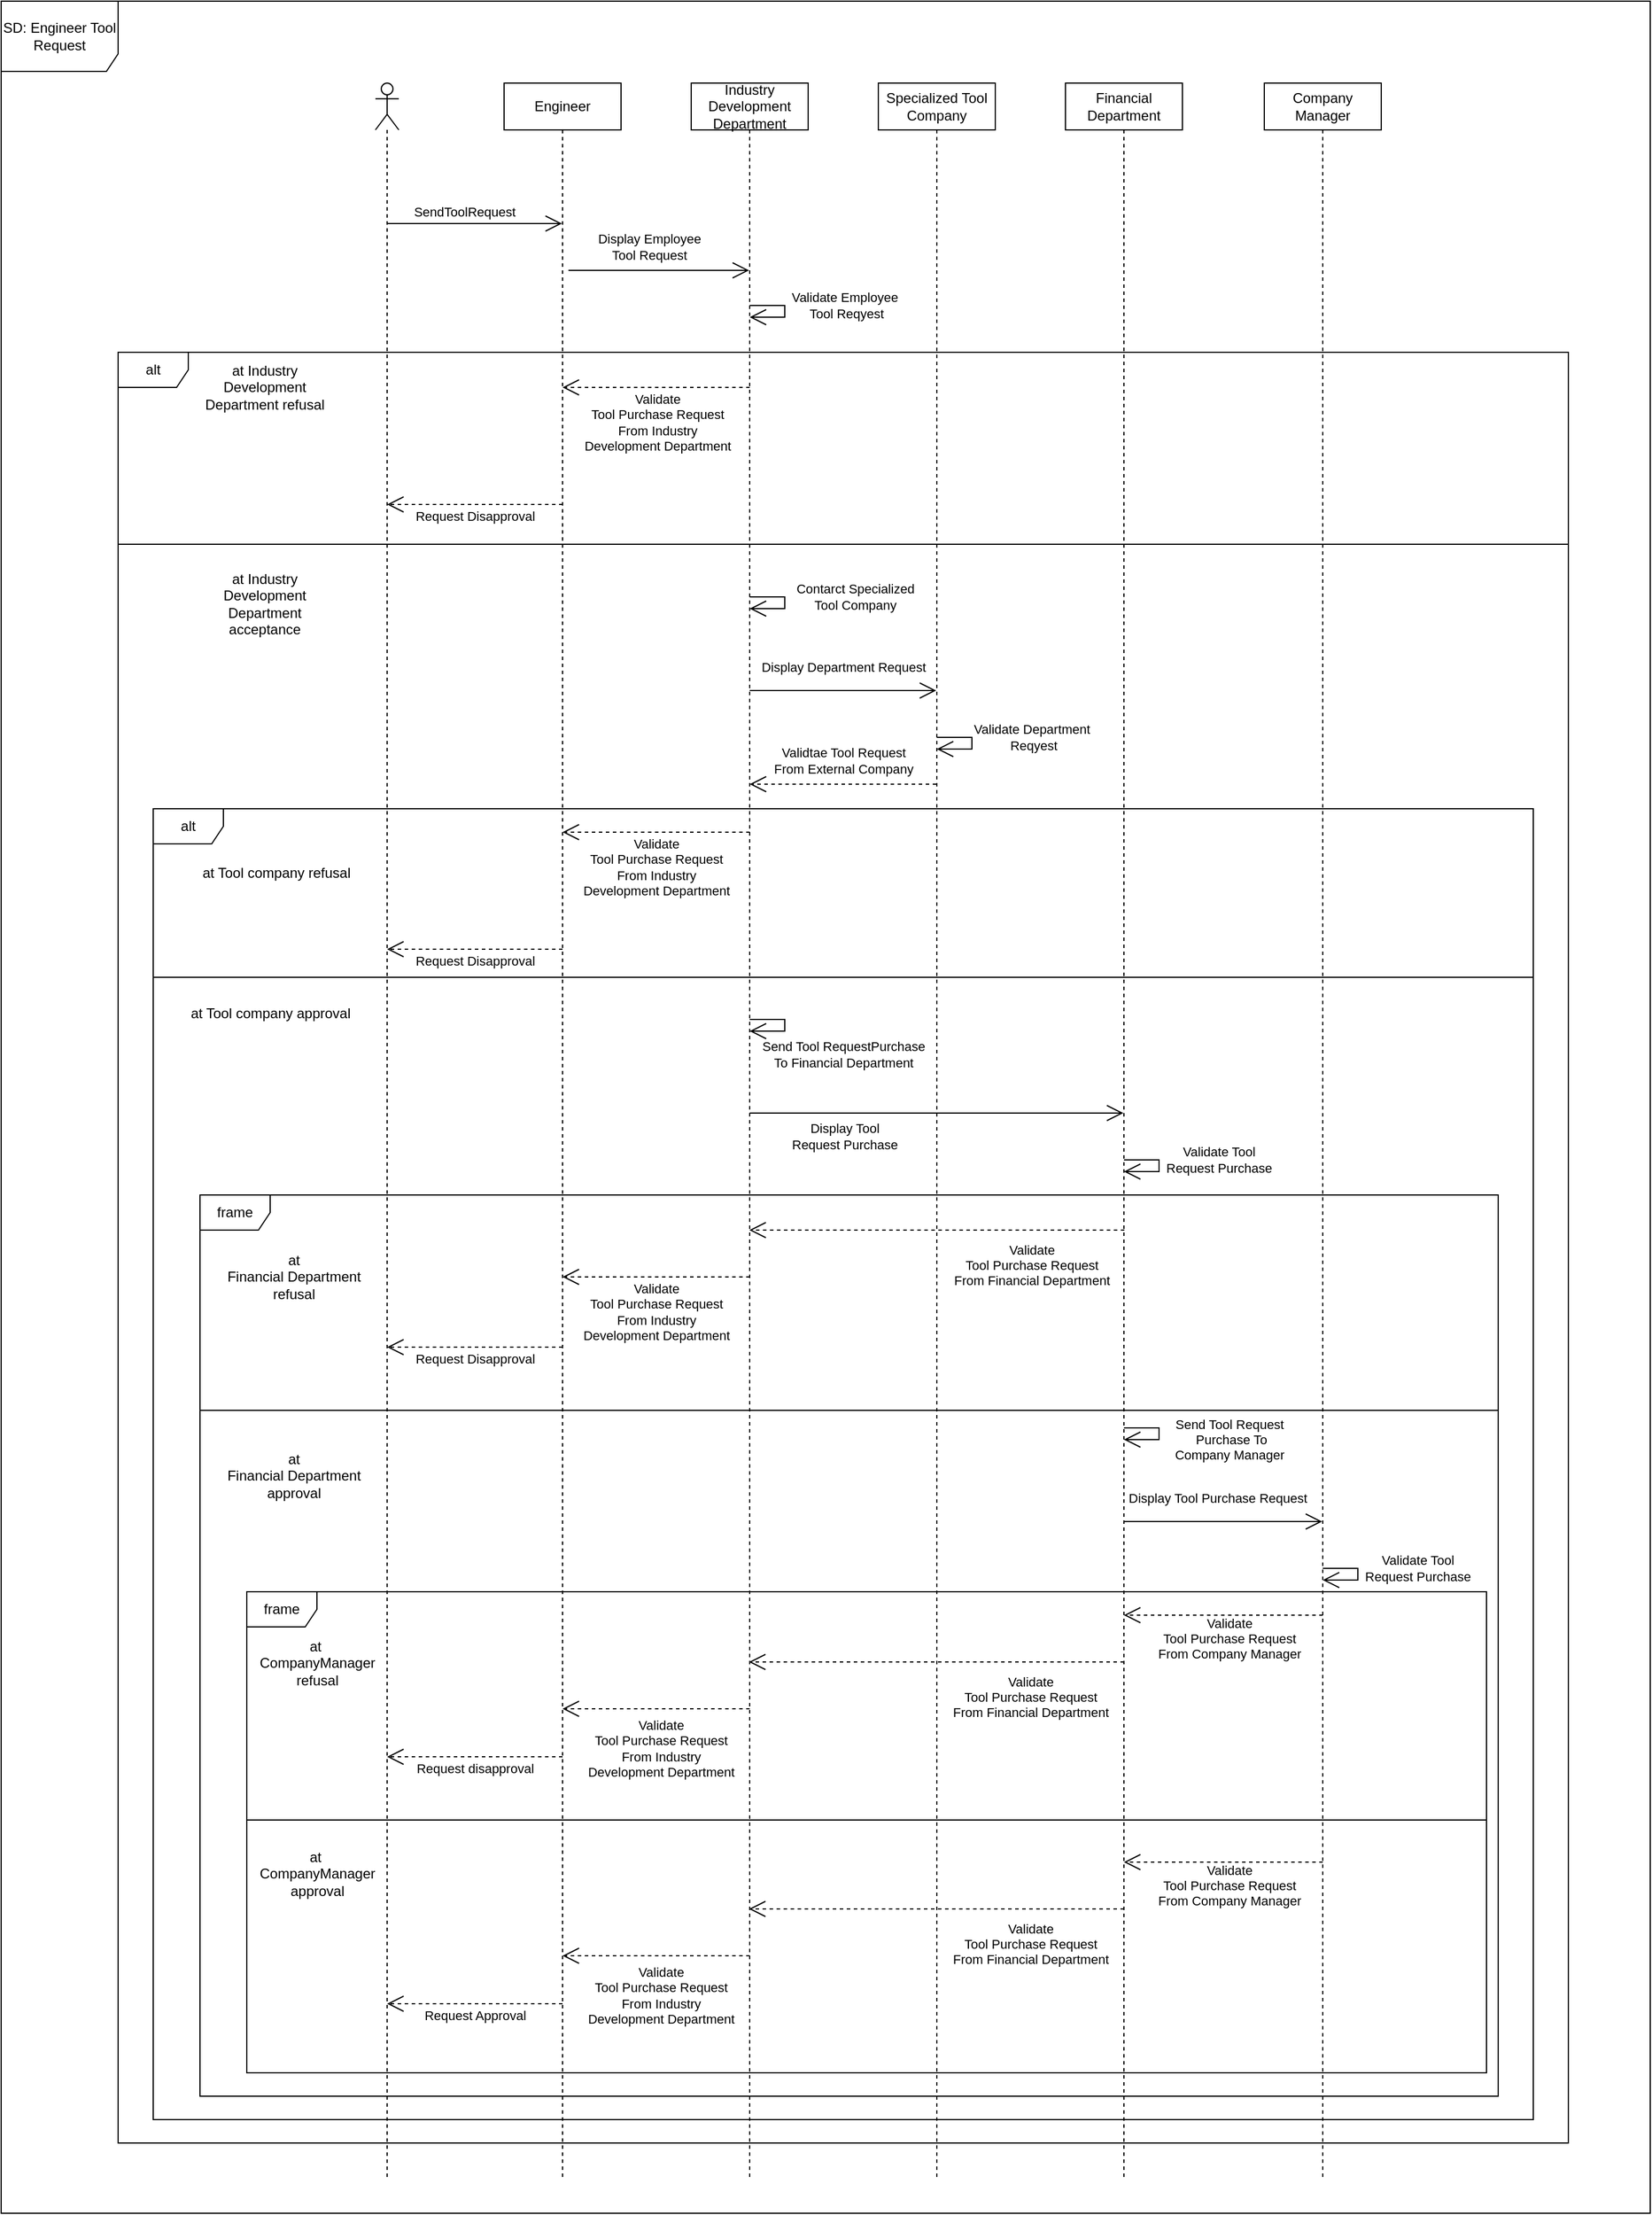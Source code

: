 <mxfile version="21.1.2" type="device">
  <diagram name="Page-1" id="6dIIGfzA1pdvOjAw48jw">
    <mxGraphModel dx="3545" dy="2050" grid="1" gridSize="10" guides="1" tooltips="1" connect="1" arrows="1" fold="1" page="1" pageScale="1" pageWidth="5000" pageHeight="5000" math="0" shadow="0">
      <root>
        <mxCell id="0" />
        <mxCell id="1" parent="0" />
        <mxCell id="KE9948br8B84KFf-CvC7-3" value="Engineer" style="shape=umlLifeline;perimeter=lifelinePerimeter;whiteSpace=wrap;html=1;container=1;dropTarget=0;collapsible=0;recursiveResize=0;outlineConnect=0;portConstraint=eastwest;newEdgeStyle={&quot;edgeStyle&quot;:&quot;elbowEdgeStyle&quot;,&quot;elbow&quot;:&quot;vertical&quot;,&quot;curved&quot;:0,&quot;rounded&quot;:0};" vertex="1" parent="1">
          <mxGeometry x="500" y="80" width="100" height="1790" as="geometry" />
        </mxCell>
        <mxCell id="KE9948br8B84KFf-CvC7-1" value="" style="shape=umlLifeline;perimeter=lifelinePerimeter;whiteSpace=wrap;html=1;container=1;dropTarget=0;collapsible=0;recursiveResize=0;outlineConnect=0;portConstraint=eastwest;newEdgeStyle={&quot;edgeStyle&quot;:&quot;elbowEdgeStyle&quot;,&quot;elbow&quot;:&quot;vertical&quot;,&quot;curved&quot;:0,&quot;rounded&quot;:0};participant=umlActor;" vertex="1" parent="1">
          <mxGeometry x="390" y="80" width="20" height="1790" as="geometry" />
        </mxCell>
        <mxCell id="KE9948br8B84KFf-CvC7-4" value="Industry Development Department" style="shape=umlLifeline;perimeter=lifelinePerimeter;whiteSpace=wrap;html=1;container=1;dropTarget=0;collapsible=0;recursiveResize=0;outlineConnect=0;portConstraint=eastwest;newEdgeStyle={&quot;edgeStyle&quot;:&quot;elbowEdgeStyle&quot;,&quot;elbow&quot;:&quot;vertical&quot;,&quot;curved&quot;:0,&quot;rounded&quot;:0};" vertex="1" parent="1">
          <mxGeometry x="660" y="80" width="100" height="1790" as="geometry" />
        </mxCell>
        <mxCell id="KE9948br8B84KFf-CvC7-5" value="Specialized Tool Company" style="shape=umlLifeline;perimeter=lifelinePerimeter;whiteSpace=wrap;html=1;container=1;dropTarget=0;collapsible=0;recursiveResize=0;outlineConnect=0;portConstraint=eastwest;newEdgeStyle={&quot;edgeStyle&quot;:&quot;elbowEdgeStyle&quot;,&quot;elbow&quot;:&quot;vertical&quot;,&quot;curved&quot;:0,&quot;rounded&quot;:0};" vertex="1" parent="1">
          <mxGeometry x="820" y="80" width="100" height="1790" as="geometry" />
        </mxCell>
        <mxCell id="KE9948br8B84KFf-CvC7-6" value="Financial Department" style="shape=umlLifeline;perimeter=lifelinePerimeter;whiteSpace=wrap;html=1;container=1;dropTarget=0;collapsible=0;recursiveResize=0;outlineConnect=0;portConstraint=eastwest;newEdgeStyle={&quot;edgeStyle&quot;:&quot;elbowEdgeStyle&quot;,&quot;elbow&quot;:&quot;vertical&quot;,&quot;curved&quot;:0,&quot;rounded&quot;:0};" vertex="1" parent="1">
          <mxGeometry x="980" y="80" width="100" height="1790" as="geometry" />
        </mxCell>
        <mxCell id="KE9948br8B84KFf-CvC7-7" value="Company Manager" style="shape=umlLifeline;perimeter=lifelinePerimeter;whiteSpace=wrap;html=1;container=1;dropTarget=0;collapsible=0;recursiveResize=0;outlineConnect=0;portConstraint=eastwest;newEdgeStyle={&quot;edgeStyle&quot;:&quot;elbowEdgeStyle&quot;,&quot;elbow&quot;:&quot;vertical&quot;,&quot;curved&quot;:0,&quot;rounded&quot;:0};" vertex="1" parent="1">
          <mxGeometry x="1150" y="80" width="100" height="1790" as="geometry" />
        </mxCell>
        <mxCell id="KE9948br8B84KFf-CvC7-10" value="" style="endArrow=open;endFill=1;endSize=12;html=1;rounded=0;" edge="1" parent="1">
          <mxGeometry width="160" relative="1" as="geometry">
            <mxPoint x="400.024" y="200" as="sourcePoint" />
            <mxPoint x="549.5" y="200" as="targetPoint" />
          </mxGeometry>
        </mxCell>
        <mxCell id="KE9948br8B84KFf-CvC7-11" value="SendToolRequest" style="edgeLabel;html=1;align=center;verticalAlign=middle;resizable=0;points=[];" vertex="1" connectable="0" parent="KE9948br8B84KFf-CvC7-10">
          <mxGeometry x="-0.208" y="1" relative="1" as="geometry">
            <mxPoint x="7" y="-9" as="offset" />
          </mxGeometry>
        </mxCell>
        <mxCell id="KE9948br8B84KFf-CvC7-16" value="" style="endArrow=open;endFill=1;endSize=12;html=1;rounded=0;" edge="1" parent="1">
          <mxGeometry width="160" relative="1" as="geometry">
            <mxPoint x="555" y="240" as="sourcePoint" />
            <mxPoint x="709.48" y="240" as="targetPoint" />
          </mxGeometry>
        </mxCell>
        <mxCell id="KE9948br8B84KFf-CvC7-73" value="Display Employee&lt;br style=&quot;border-color: var(--border-color);&quot;&gt;Tool Request" style="edgeLabel;html=1;align=center;verticalAlign=middle;resizable=0;points=[];" vertex="1" connectable="0" parent="KE9948br8B84KFf-CvC7-16">
          <mxGeometry x="-0.115" relative="1" as="geometry">
            <mxPoint y="-20" as="offset" />
          </mxGeometry>
        </mxCell>
        <mxCell id="KE9948br8B84KFf-CvC7-20" value="" style="endArrow=open;endFill=1;endSize=12;html=1;rounded=0;" edge="1" parent="1" target="KE9948br8B84KFf-CvC7-4">
          <mxGeometry width="160" relative="1" as="geometry">
            <mxPoint x="710" y="270" as="sourcePoint" />
            <mxPoint x="780" y="320" as="targetPoint" />
            <Array as="points">
              <mxPoint x="740" y="270" />
              <mxPoint x="740" y="280" />
            </Array>
          </mxGeometry>
        </mxCell>
        <mxCell id="KE9948br8B84KFf-CvC7-21" value="Validate Employee&lt;br&gt;&amp;nbsp;Tool Reqyest" style="edgeLabel;html=1;align=center;verticalAlign=middle;resizable=0;points=[];" vertex="1" connectable="0" parent="KE9948br8B84KFf-CvC7-20">
          <mxGeometry x="-0.208" y="1" relative="1" as="geometry">
            <mxPoint x="53" y="1" as="offset" />
          </mxGeometry>
        </mxCell>
        <mxCell id="KE9948br8B84KFf-CvC7-24" value="" style="endArrow=open;endFill=1;endSize=12;html=1;rounded=0;" edge="1" parent="1">
          <mxGeometry width="160" relative="1" as="geometry">
            <mxPoint x="710" y="519" as="sourcePoint" />
            <mxPoint x="710" y="529" as="targetPoint" />
            <Array as="points">
              <mxPoint x="740" y="519" />
              <mxPoint x="740" y="529" />
            </Array>
          </mxGeometry>
        </mxCell>
        <mxCell id="KE9948br8B84KFf-CvC7-25" value="Contarct Specialized&lt;br&gt;Tool Company" style="edgeLabel;html=1;align=center;verticalAlign=middle;resizable=0;points=[];" vertex="1" connectable="0" parent="KE9948br8B84KFf-CvC7-24">
          <mxGeometry x="-0.208" y="1" relative="1" as="geometry">
            <mxPoint x="62" y="1" as="offset" />
          </mxGeometry>
        </mxCell>
        <mxCell id="KE9948br8B84KFf-CvC7-26" value="" style="endArrow=open;endFill=1;endSize=12;html=1;rounded=0;" edge="1" parent="1">
          <mxGeometry width="160" relative="1" as="geometry">
            <mxPoint x="710" y="599" as="sourcePoint" />
            <mxPoint x="869.48" y="599" as="targetPoint" />
          </mxGeometry>
        </mxCell>
        <mxCell id="KE9948br8B84KFf-CvC7-27" value="Display Department Request" style="edgeLabel;html=1;align=center;verticalAlign=middle;resizable=0;points=[];" vertex="1" connectable="0" parent="KE9948br8B84KFf-CvC7-26">
          <mxGeometry x="-0.208" y="1" relative="1" as="geometry">
            <mxPoint x="17" y="-19" as="offset" />
          </mxGeometry>
        </mxCell>
        <mxCell id="KE9948br8B84KFf-CvC7-28" value="" style="endArrow=open;endFill=1;endSize=12;html=1;rounded=0;" edge="1" parent="1">
          <mxGeometry width="160" relative="1" as="geometry">
            <mxPoint x="870" y="639" as="sourcePoint" />
            <mxPoint x="870" y="649" as="targetPoint" />
            <Array as="points">
              <mxPoint x="900" y="639" />
              <mxPoint x="900" y="649" />
            </Array>
          </mxGeometry>
        </mxCell>
        <mxCell id="KE9948br8B84KFf-CvC7-29" value="Validate Department&lt;br&gt;&amp;nbsp;Reqyest" style="edgeLabel;html=1;align=center;verticalAlign=middle;resizable=0;points=[];" vertex="1" connectable="0" parent="KE9948br8B84KFf-CvC7-28">
          <mxGeometry x="-0.208" y="1" relative="1" as="geometry">
            <mxPoint x="53" y="1" as="offset" />
          </mxGeometry>
        </mxCell>
        <mxCell id="KE9948br8B84KFf-CvC7-30" value="Validtae Tool Request&lt;br&gt;From External Company" style="endArrow=open;endSize=12;dashed=1;html=1;rounded=0;" edge="1" parent="1">
          <mxGeometry x="-0.003" y="-20" width="160" relative="1" as="geometry">
            <mxPoint x="869.5" y="679" as="sourcePoint" />
            <mxPoint x="710.024" y="679" as="targetPoint" />
            <mxPoint as="offset" />
          </mxGeometry>
        </mxCell>
        <mxCell id="KE9948br8B84KFf-CvC7-32" value="" style="endArrow=open;endFill=1;endSize=12;html=1;rounded=0;" edge="1" parent="1">
          <mxGeometry width="160" relative="1" as="geometry">
            <mxPoint x="710" y="880" as="sourcePoint" />
            <mxPoint x="710" y="890" as="targetPoint" />
            <Array as="points">
              <mxPoint x="740" y="880" />
              <mxPoint x="740" y="890" />
            </Array>
          </mxGeometry>
        </mxCell>
        <mxCell id="KE9948br8B84KFf-CvC7-33" value="Send Tool RequestPurchase &lt;br&gt;To Financial Department" style="edgeLabel;html=1;align=center;verticalAlign=middle;resizable=0;points=[];" vertex="1" connectable="0" parent="KE9948br8B84KFf-CvC7-32">
          <mxGeometry x="-0.208" y="1" relative="1" as="geometry">
            <mxPoint x="52" y="31" as="offset" />
          </mxGeometry>
        </mxCell>
        <mxCell id="KE9948br8B84KFf-CvC7-34" value="" style="endArrow=open;endFill=1;endSize=12;html=1;rounded=0;" edge="1" parent="1">
          <mxGeometry width="160" relative="1" as="geometry">
            <mxPoint x="710" y="960" as="sourcePoint" />
            <mxPoint x="1029.5" y="960" as="targetPoint" />
          </mxGeometry>
        </mxCell>
        <mxCell id="KE9948br8B84KFf-CvC7-35" value="Display Tool &lt;br&gt;Request Purchase" style="edgeLabel;html=1;align=center;verticalAlign=middle;resizable=0;points=[];" vertex="1" connectable="0" parent="KE9948br8B84KFf-CvC7-34">
          <mxGeometry x="-0.208" y="1" relative="1" as="geometry">
            <mxPoint x="-46" y="21" as="offset" />
          </mxGeometry>
        </mxCell>
        <mxCell id="KE9948br8B84KFf-CvC7-36" value="" style="endArrow=open;endFill=1;endSize=12;html=1;rounded=0;" edge="1" parent="1">
          <mxGeometry width="160" relative="1" as="geometry">
            <mxPoint x="1030" y="1000" as="sourcePoint" />
            <mxPoint x="1030" y="1010" as="targetPoint" />
            <Array as="points">
              <mxPoint x="1060" y="1000" />
              <mxPoint x="1060" y="1010" />
            </Array>
          </mxGeometry>
        </mxCell>
        <mxCell id="KE9948br8B84KFf-CvC7-37" value="Validate Tool &lt;br&gt;Request Purchase" style="edgeLabel;html=1;align=center;verticalAlign=middle;resizable=0;points=[];" vertex="1" connectable="0" parent="KE9948br8B84KFf-CvC7-36">
          <mxGeometry x="-0.208" y="1" relative="1" as="geometry">
            <mxPoint x="53" y="1" as="offset" />
          </mxGeometry>
        </mxCell>
        <mxCell id="KE9948br8B84KFf-CvC7-41" value="" style="endArrow=open;endFill=1;endSize=12;html=1;rounded=0;" edge="1" parent="1">
          <mxGeometry width="160" relative="1" as="geometry">
            <mxPoint x="1030" y="1229" as="sourcePoint" />
            <mxPoint x="1030" y="1239" as="targetPoint" />
            <Array as="points">
              <mxPoint x="1060" y="1229" />
              <mxPoint x="1060" y="1239" />
            </Array>
          </mxGeometry>
        </mxCell>
        <mxCell id="KE9948br8B84KFf-CvC7-42" value="Send Tool Request&lt;br&gt;&amp;nbsp;Purchase To &lt;br&gt;Company Manager" style="edgeLabel;html=1;align=center;verticalAlign=middle;resizable=0;points=[];" vertex="1" connectable="0" parent="KE9948br8B84KFf-CvC7-41">
          <mxGeometry x="-0.208" y="1" relative="1" as="geometry">
            <mxPoint x="62" y="11" as="offset" />
          </mxGeometry>
        </mxCell>
        <mxCell id="KE9948br8B84KFf-CvC7-43" value="" style="endArrow=open;endFill=1;endSize=12;html=1;rounded=0;" edge="1" parent="1">
          <mxGeometry width="160" relative="1" as="geometry">
            <mxPoint x="1030" y="1309" as="sourcePoint" />
            <mxPoint x="1199.5" y="1309" as="targetPoint" />
          </mxGeometry>
        </mxCell>
        <mxCell id="KE9948br8B84KFf-CvC7-44" value="Display Tool Purchase Request" style="edgeLabel;html=1;align=center;verticalAlign=middle;resizable=0;points=[];" vertex="1" connectable="0" parent="KE9948br8B84KFf-CvC7-43">
          <mxGeometry x="-0.208" y="1" relative="1" as="geometry">
            <mxPoint x="13" y="-19" as="offset" />
          </mxGeometry>
        </mxCell>
        <mxCell id="KE9948br8B84KFf-CvC7-45" value="" style="endArrow=open;endFill=1;endSize=12;html=1;rounded=0;" edge="1" parent="1">
          <mxGeometry width="160" relative="1" as="geometry">
            <mxPoint x="1200" y="1349" as="sourcePoint" />
            <mxPoint x="1200" y="1359" as="targetPoint" />
            <Array as="points">
              <mxPoint x="1230" y="1349" />
              <mxPoint x="1230" y="1359" />
            </Array>
          </mxGeometry>
        </mxCell>
        <mxCell id="KE9948br8B84KFf-CvC7-46" value="Validate Tool &lt;br&gt;Request Purchase" style="edgeLabel;html=1;align=center;verticalAlign=middle;resizable=0;points=[];" vertex="1" connectable="0" parent="KE9948br8B84KFf-CvC7-45">
          <mxGeometry x="-0.208" y="1" relative="1" as="geometry">
            <mxPoint x="53" y="1" as="offset" />
          </mxGeometry>
        </mxCell>
        <mxCell id="KE9948br8B84KFf-CvC7-47" value="" style="endArrow=open;endFill=1;endSize=12;html=1;rounded=0;dashed=1;" edge="1" parent="1">
          <mxGeometry width="160" relative="1" as="geometry">
            <mxPoint x="1200" y="1389" as="sourcePoint" />
            <mxPoint x="1030" y="1389" as="targetPoint" />
          </mxGeometry>
        </mxCell>
        <mxCell id="KE9948br8B84KFf-CvC7-48" value="Validate &lt;br&gt;Tool Purchase Request &lt;br&gt;From Company Manager" style="edgeLabel;html=1;align=center;verticalAlign=middle;resizable=0;points=[];" vertex="1" connectable="0" parent="KE9948br8B84KFf-CvC7-47">
          <mxGeometry x="-0.208" y="1" relative="1" as="geometry">
            <mxPoint x="-13" y="19" as="offset" />
          </mxGeometry>
        </mxCell>
        <mxCell id="KE9948br8B84KFf-CvC7-49" value="" style="endArrow=open;endFill=1;endSize=12;html=1;rounded=0;dashed=1;" edge="1" parent="1">
          <mxGeometry width="160" relative="1" as="geometry">
            <mxPoint x="1030" y="1429" as="sourcePoint" />
            <mxPoint x="709.389" y="1429" as="targetPoint" />
          </mxGeometry>
        </mxCell>
        <mxCell id="KE9948br8B84KFf-CvC7-50" value="Validate &lt;br&gt;Tool Purchase Request &lt;br&gt;From Financial Department" style="edgeLabel;html=1;align=center;verticalAlign=middle;resizable=0;points=[];" vertex="1" connectable="0" parent="KE9948br8B84KFf-CvC7-49">
          <mxGeometry x="-0.208" y="1" relative="1" as="geometry">
            <mxPoint x="47" y="29" as="offset" />
          </mxGeometry>
        </mxCell>
        <mxCell id="KE9948br8B84KFf-CvC7-51" value="" style="endArrow=open;endFill=1;endSize=12;html=1;rounded=0;dashed=1;" edge="1" parent="1">
          <mxGeometry width="160" relative="1" as="geometry">
            <mxPoint x="710" y="1469" as="sourcePoint" />
            <mxPoint x="550" y="1469" as="targetPoint" />
          </mxGeometry>
        </mxCell>
        <mxCell id="KE9948br8B84KFf-CvC7-52" value="Validate &lt;br&gt;Tool Purchase Request &lt;br&gt;From Industry &lt;br&gt;Development Department" style="edgeLabel;html=1;align=center;verticalAlign=middle;resizable=0;points=[];" vertex="1" connectable="0" parent="KE9948br8B84KFf-CvC7-51">
          <mxGeometry x="-0.208" y="1" relative="1" as="geometry">
            <mxPoint x="-13" y="33" as="offset" />
          </mxGeometry>
        </mxCell>
        <mxCell id="KE9948br8B84KFf-CvC7-54" value="" style="endArrow=open;endFill=1;endSize=12;html=1;rounded=0;" edge="1" parent="1">
          <mxGeometry width="160" relative="1" as="geometry">
            <mxPoint x="549.389" y="1489" as="sourcePoint" />
            <mxPoint x="550" y="1489" as="targetPoint" />
          </mxGeometry>
        </mxCell>
        <mxCell id="KE9948br8B84KFf-CvC7-62" value="alt" style="shape=umlFrame;whiteSpace=wrap;html=1;pointerEvents=0;" vertex="1" parent="1">
          <mxGeometry x="170" y="310" width="1240" height="1530" as="geometry" />
        </mxCell>
        <mxCell id="KE9948br8B84KFf-CvC7-63" value="" style="endArrow=open;endFill=1;endSize=12;html=1;rounded=0;dashed=1;" edge="1" parent="1">
          <mxGeometry width="160" relative="1" as="geometry">
            <mxPoint x="710" y="340" as="sourcePoint" />
            <mxPoint x="550" y="340" as="targetPoint" />
          </mxGeometry>
        </mxCell>
        <mxCell id="KE9948br8B84KFf-CvC7-64" value="Validate &lt;br&gt;Tool Purchase Request &lt;br&gt;From Industry &lt;br&gt;Development Department" style="edgeLabel;html=1;align=center;verticalAlign=middle;resizable=0;points=[];" vertex="1" connectable="0" parent="KE9948br8B84KFf-CvC7-63">
          <mxGeometry x="-0.208" y="1" relative="1" as="geometry">
            <mxPoint x="-16" y="29" as="offset" />
          </mxGeometry>
        </mxCell>
        <mxCell id="KE9948br8B84KFf-CvC7-65" value="" style="endArrow=open;endFill=1;endSize=12;html=1;rounded=0;dashed=1;" edge="1" parent="1">
          <mxGeometry width="160" relative="1" as="geometry">
            <mxPoint x="550" y="440" as="sourcePoint" />
            <mxPoint x="400" y="440" as="targetPoint" />
          </mxGeometry>
        </mxCell>
        <mxCell id="KE9948br8B84KFf-CvC7-66" value="Request Disapproval" style="edgeLabel;html=1;align=center;verticalAlign=middle;resizable=0;points=[];" vertex="1" connectable="0" parent="KE9948br8B84KFf-CvC7-65">
          <mxGeometry x="-0.208" y="1" relative="1" as="geometry">
            <mxPoint x="-16" y="9" as="offset" />
          </mxGeometry>
        </mxCell>
        <mxCell id="KE9948br8B84KFf-CvC7-67" value="at Industry &lt;br&gt;Development &lt;br&gt;Department refusal" style="text;html=1;align=center;verticalAlign=middle;resizable=0;points=[];autosize=1;strokeColor=none;fillColor=none;" vertex="1" parent="1">
          <mxGeometry x="230" y="310" width="130" height="60" as="geometry" />
        </mxCell>
        <mxCell id="KE9948br8B84KFf-CvC7-68" value="" style="line;strokeWidth=1;fillColor=none;align=left;verticalAlign=middle;spacingTop=-1;spacingLeft=3;spacingRight=3;rotatable=0;labelPosition=right;points=[];portConstraint=eastwest;strokeColor=inherit;" vertex="1" parent="1">
          <mxGeometry x="170" y="470" width="1240" height="8" as="geometry" />
        </mxCell>
        <mxCell id="KE9948br8B84KFf-CvC7-69" value="at Industry&lt;br style=&quot;border-color: var(--border-color);&quot;&gt;Development&lt;br style=&quot;border-color: var(--border-color);&quot;&gt;Department&lt;br&gt;acceptance" style="text;html=1;align=center;verticalAlign=middle;resizable=0;points=[];autosize=1;strokeColor=none;fillColor=none;" vertex="1" parent="1">
          <mxGeometry x="250" y="490" width="90" height="70" as="geometry" />
        </mxCell>
        <mxCell id="KE9948br8B84KFf-CvC7-70" value="" style="endArrow=open;endFill=1;endSize=12;html=1;rounded=0;dashed=1;" edge="1" parent="1">
          <mxGeometry width="160" relative="1" as="geometry">
            <mxPoint x="550" y="1510" as="sourcePoint" />
            <mxPoint x="400" y="1510" as="targetPoint" />
          </mxGeometry>
        </mxCell>
        <mxCell id="KE9948br8B84KFf-CvC7-71" value="Request disapproval" style="edgeLabel;html=1;align=center;verticalAlign=middle;resizable=0;points=[];" vertex="1" connectable="0" parent="KE9948br8B84KFf-CvC7-70">
          <mxGeometry x="-0.208" y="1" relative="1" as="geometry">
            <mxPoint x="-16" y="9" as="offset" />
          </mxGeometry>
        </mxCell>
        <mxCell id="KE9948br8B84KFf-CvC7-72" value="alt" style="shape=umlFrame;whiteSpace=wrap;html=1;pointerEvents=0;" vertex="1" parent="1">
          <mxGeometry x="200" y="700" width="1180" height="1120" as="geometry" />
        </mxCell>
        <mxCell id="KE9948br8B84KFf-CvC7-75" value="" style="line;strokeWidth=1;fillColor=none;align=left;verticalAlign=middle;spacingTop=-1;spacingLeft=3;spacingRight=3;rotatable=0;labelPosition=right;points=[];portConstraint=eastwest;strokeColor=inherit;" vertex="1" parent="1">
          <mxGeometry x="200" y="840" width="1180" height="8" as="geometry" />
        </mxCell>
        <mxCell id="KE9948br8B84KFf-CvC7-76" value="" style="endArrow=open;endFill=1;endSize=12;html=1;rounded=0;dashed=1;" edge="1" parent="1">
          <mxGeometry width="160" relative="1" as="geometry">
            <mxPoint x="710" y="720" as="sourcePoint" />
            <mxPoint x="550" y="720" as="targetPoint" />
          </mxGeometry>
        </mxCell>
        <mxCell id="KE9948br8B84KFf-CvC7-89" value="Validate&lt;br style=&quot;border-color: var(--border-color);&quot;&gt;Tool Purchase Request&lt;br style=&quot;border-color: var(--border-color);&quot;&gt;From Industry&lt;br style=&quot;border-color: var(--border-color);&quot;&gt;Development Department" style="edgeLabel;html=1;align=center;verticalAlign=middle;resizable=0;points=[];" vertex="1" connectable="0" parent="KE9948br8B84KFf-CvC7-76">
          <mxGeometry x="-0.131" y="1" relative="1" as="geometry">
            <mxPoint x="-11" y="29" as="offset" />
          </mxGeometry>
        </mxCell>
        <mxCell id="KE9948br8B84KFf-CvC7-78" value="" style="endArrow=open;endFill=1;endSize=12;html=1;rounded=0;dashed=1;" edge="1" parent="1">
          <mxGeometry width="160" relative="1" as="geometry">
            <mxPoint x="550" y="820" as="sourcePoint" />
            <mxPoint x="400" y="820" as="targetPoint" />
          </mxGeometry>
        </mxCell>
        <mxCell id="KE9948br8B84KFf-CvC7-79" value="Request Disapproval" style="edgeLabel;html=1;align=center;verticalAlign=middle;resizable=0;points=[];" vertex="1" connectable="0" parent="KE9948br8B84KFf-CvC7-78">
          <mxGeometry x="-0.208" y="1" relative="1" as="geometry">
            <mxPoint x="-16" y="9" as="offset" />
          </mxGeometry>
        </mxCell>
        <mxCell id="KE9948br8B84KFf-CvC7-80" value="at Tool company refusal" style="text;html=1;align=center;verticalAlign=middle;resizable=0;points=[];autosize=1;strokeColor=none;fillColor=none;" vertex="1" parent="1">
          <mxGeometry x="230" y="740" width="150" height="30" as="geometry" />
        </mxCell>
        <mxCell id="KE9948br8B84KFf-CvC7-81" value="at Tool company approval" style="text;html=1;align=center;verticalAlign=middle;resizable=0;points=[];autosize=1;strokeColor=none;fillColor=none;" vertex="1" parent="1">
          <mxGeometry x="220" y="860" width="160" height="30" as="geometry" />
        </mxCell>
        <mxCell id="KE9948br8B84KFf-CvC7-82" value="" style="endArrow=open;endFill=1;endSize=12;html=1;rounded=0;dashed=1;" edge="1" parent="1">
          <mxGeometry width="160" relative="1" as="geometry">
            <mxPoint x="1030.31" y="1060" as="sourcePoint" />
            <mxPoint x="709.699" y="1060" as="targetPoint" />
          </mxGeometry>
        </mxCell>
        <mxCell id="KE9948br8B84KFf-CvC7-83" value="Validate &lt;br&gt;Tool Purchase Request &lt;br&gt;From Financial Department" style="edgeLabel;html=1;align=center;verticalAlign=middle;resizable=0;points=[];" vertex="1" connectable="0" parent="KE9948br8B84KFf-CvC7-82">
          <mxGeometry x="-0.208" y="1" relative="1" as="geometry">
            <mxPoint x="47" y="29" as="offset" />
          </mxGeometry>
        </mxCell>
        <mxCell id="KE9948br8B84KFf-CvC7-90" value="" style="endArrow=open;endFill=1;endSize=12;html=1;rounded=0;dashed=1;" edge="1" parent="1">
          <mxGeometry width="160" relative="1" as="geometry">
            <mxPoint x="710" y="1100" as="sourcePoint" />
            <mxPoint x="550" y="1100" as="targetPoint" />
          </mxGeometry>
        </mxCell>
        <mxCell id="KE9948br8B84KFf-CvC7-91" value="Validate&lt;br style=&quot;border-color: var(--border-color);&quot;&gt;Tool Purchase Request&lt;br style=&quot;border-color: var(--border-color);&quot;&gt;From Industry&lt;br style=&quot;border-color: var(--border-color);&quot;&gt;Development Department" style="edgeLabel;html=1;align=center;verticalAlign=middle;resizable=0;points=[];" vertex="1" connectable="0" parent="KE9948br8B84KFf-CvC7-90">
          <mxGeometry x="-0.131" y="1" relative="1" as="geometry">
            <mxPoint x="-11" y="29" as="offset" />
          </mxGeometry>
        </mxCell>
        <mxCell id="KE9948br8B84KFf-CvC7-92" value="" style="endArrow=open;endFill=1;endSize=12;html=1;rounded=0;dashed=1;" edge="1" parent="1">
          <mxGeometry width="160" relative="1" as="geometry">
            <mxPoint x="550" y="1160" as="sourcePoint" />
            <mxPoint x="400" y="1160" as="targetPoint" />
          </mxGeometry>
        </mxCell>
        <mxCell id="KE9948br8B84KFf-CvC7-93" value="Request Disapproval" style="edgeLabel;html=1;align=center;verticalAlign=middle;resizable=0;points=[];" vertex="1" connectable="0" parent="KE9948br8B84KFf-CvC7-92">
          <mxGeometry x="-0.208" y="1" relative="1" as="geometry">
            <mxPoint x="-16" y="9" as="offset" />
          </mxGeometry>
        </mxCell>
        <mxCell id="KE9948br8B84KFf-CvC7-94" value="at &lt;br&gt;Financial Department &lt;br&gt;refusal" style="text;html=1;align=center;verticalAlign=middle;resizable=0;points=[];autosize=1;strokeColor=none;fillColor=none;" vertex="1" parent="1">
          <mxGeometry x="250" y="1070" width="140" height="60" as="geometry" />
        </mxCell>
        <mxCell id="KE9948br8B84KFf-CvC7-95" value="frame" style="shape=umlFrame;whiteSpace=wrap;html=1;pointerEvents=0;" vertex="1" parent="1">
          <mxGeometry x="240" y="1030" width="1110" height="770" as="geometry" />
        </mxCell>
        <mxCell id="KE9948br8B84KFf-CvC7-96" value="" style="line;strokeWidth=1;fillColor=none;align=left;verticalAlign=middle;spacingTop=-1;spacingLeft=3;spacingRight=3;rotatable=0;labelPosition=right;points=[];portConstraint=eastwest;strokeColor=inherit;" vertex="1" parent="1">
          <mxGeometry x="240" y="1210" width="1110" height="8" as="geometry" />
        </mxCell>
        <mxCell id="KE9948br8B84KFf-CvC7-97" value="at&lt;br style=&quot;border-color: var(--border-color);&quot;&gt;Financial Department&lt;br style=&quot;border-color: var(--border-color);&quot;&gt;approval" style="text;html=1;align=center;verticalAlign=middle;resizable=0;points=[];autosize=1;strokeColor=none;fillColor=none;" vertex="1" parent="1">
          <mxGeometry x="250" y="1240" width="140" height="60" as="geometry" />
        </mxCell>
        <mxCell id="KE9948br8B84KFf-CvC7-98" value="frame" style="shape=umlFrame;whiteSpace=wrap;html=1;pointerEvents=0;" vertex="1" parent="1">
          <mxGeometry x="280" y="1369" width="1060" height="411" as="geometry" />
        </mxCell>
        <mxCell id="KE9948br8B84KFf-CvC7-107" value="" style="endArrow=open;endFill=1;endSize=12;html=1;rounded=0;dashed=1;" edge="1" parent="1">
          <mxGeometry width="160" relative="1" as="geometry">
            <mxPoint x="1200" y="1600" as="sourcePoint" />
            <mxPoint x="1030" y="1600" as="targetPoint" />
          </mxGeometry>
        </mxCell>
        <mxCell id="KE9948br8B84KFf-CvC7-108" value="Validate &lt;br&gt;Tool Purchase Request &lt;br&gt;From Company Manager" style="edgeLabel;html=1;align=center;verticalAlign=middle;resizable=0;points=[];" vertex="1" connectable="0" parent="KE9948br8B84KFf-CvC7-107">
          <mxGeometry x="-0.208" y="1" relative="1" as="geometry">
            <mxPoint x="-13" y="19" as="offset" />
          </mxGeometry>
        </mxCell>
        <mxCell id="KE9948br8B84KFf-CvC7-109" value="" style="endArrow=open;endFill=1;endSize=12;html=1;rounded=0;dashed=1;" edge="1" parent="1">
          <mxGeometry width="160" relative="1" as="geometry">
            <mxPoint x="1030" y="1640" as="sourcePoint" />
            <mxPoint x="709.389" y="1640" as="targetPoint" />
          </mxGeometry>
        </mxCell>
        <mxCell id="KE9948br8B84KFf-CvC7-110" value="Validate &lt;br&gt;Tool Purchase Request &lt;br&gt;From Financial Department" style="edgeLabel;html=1;align=center;verticalAlign=middle;resizable=0;points=[];" vertex="1" connectable="0" parent="KE9948br8B84KFf-CvC7-109">
          <mxGeometry x="-0.208" y="1" relative="1" as="geometry">
            <mxPoint x="47" y="29" as="offset" />
          </mxGeometry>
        </mxCell>
        <mxCell id="KE9948br8B84KFf-CvC7-111" value="" style="endArrow=open;endFill=1;endSize=12;html=1;rounded=0;dashed=1;" edge="1" parent="1">
          <mxGeometry width="160" relative="1" as="geometry">
            <mxPoint x="710" y="1680" as="sourcePoint" />
            <mxPoint x="550" y="1680" as="targetPoint" />
          </mxGeometry>
        </mxCell>
        <mxCell id="KE9948br8B84KFf-CvC7-112" value="Validate &lt;br&gt;Tool Purchase Request &lt;br&gt;From Industry &lt;br&gt;Development Department" style="edgeLabel;html=1;align=center;verticalAlign=middle;resizable=0;points=[];" vertex="1" connectable="0" parent="KE9948br8B84KFf-CvC7-111">
          <mxGeometry x="-0.208" y="1" relative="1" as="geometry">
            <mxPoint x="-13" y="33" as="offset" />
          </mxGeometry>
        </mxCell>
        <mxCell id="KE9948br8B84KFf-CvC7-113" value="" style="endArrow=open;endFill=1;endSize=12;html=1;rounded=0;" edge="1" parent="1">
          <mxGeometry width="160" relative="1" as="geometry">
            <mxPoint x="549.389" y="1700" as="sourcePoint" />
            <mxPoint x="550" y="1700" as="targetPoint" />
          </mxGeometry>
        </mxCell>
        <mxCell id="KE9948br8B84KFf-CvC7-114" value="" style="endArrow=open;endFill=1;endSize=12;html=1;rounded=0;dashed=1;" edge="1" parent="1">
          <mxGeometry width="160" relative="1" as="geometry">
            <mxPoint x="550" y="1721" as="sourcePoint" />
            <mxPoint x="400" y="1721" as="targetPoint" />
          </mxGeometry>
        </mxCell>
        <mxCell id="KE9948br8B84KFf-CvC7-115" value="Request Approval" style="edgeLabel;html=1;align=center;verticalAlign=middle;resizable=0;points=[];" vertex="1" connectable="0" parent="KE9948br8B84KFf-CvC7-114">
          <mxGeometry x="-0.208" y="1" relative="1" as="geometry">
            <mxPoint x="-16" y="9" as="offset" />
          </mxGeometry>
        </mxCell>
        <mxCell id="KE9948br8B84KFf-CvC7-116" value="" style="line;strokeWidth=1;fillColor=none;align=left;verticalAlign=middle;spacingTop=-1;spacingLeft=3;spacingRight=3;rotatable=0;labelPosition=right;points=[];portConstraint=eastwest;strokeColor=inherit;" vertex="1" parent="1">
          <mxGeometry x="280" y="1560" width="1060" height="8" as="geometry" />
        </mxCell>
        <mxCell id="KE9948br8B84KFf-CvC7-117" value="at&amp;nbsp;&lt;br&gt;CompanyManager&lt;br&gt;refusal" style="text;html=1;align=center;verticalAlign=middle;resizable=0;points=[];autosize=1;strokeColor=none;fillColor=none;" vertex="1" parent="1">
          <mxGeometry x="280" y="1400" width="120" height="60" as="geometry" />
        </mxCell>
        <mxCell id="KE9948br8B84KFf-CvC7-118" value="at&amp;nbsp;&lt;br style=&quot;border-color: var(--border-color);&quot;&gt;CompanyManager&lt;br style=&quot;border-color: var(--border-color);&quot;&gt;approval" style="text;html=1;align=center;verticalAlign=middle;resizable=0;points=[];autosize=1;strokeColor=none;fillColor=none;" vertex="1" parent="1">
          <mxGeometry x="280" y="1580" width="120" height="60" as="geometry" />
        </mxCell>
        <mxCell id="KE9948br8B84KFf-CvC7-119" value="SD: Engineer Tool Request" style="shape=umlFrame;whiteSpace=wrap;html=1;pointerEvents=0;width=100;height=60;" vertex="1" parent="1">
          <mxGeometry x="70" y="10" width="1410" height="1890" as="geometry" />
        </mxCell>
      </root>
    </mxGraphModel>
  </diagram>
</mxfile>
